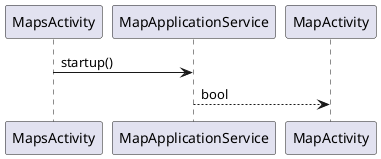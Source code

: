 @startuml

MapsActivity -> MapApplicationService: startup()
MapApplicationService --> MapActivity: bool

@enduml